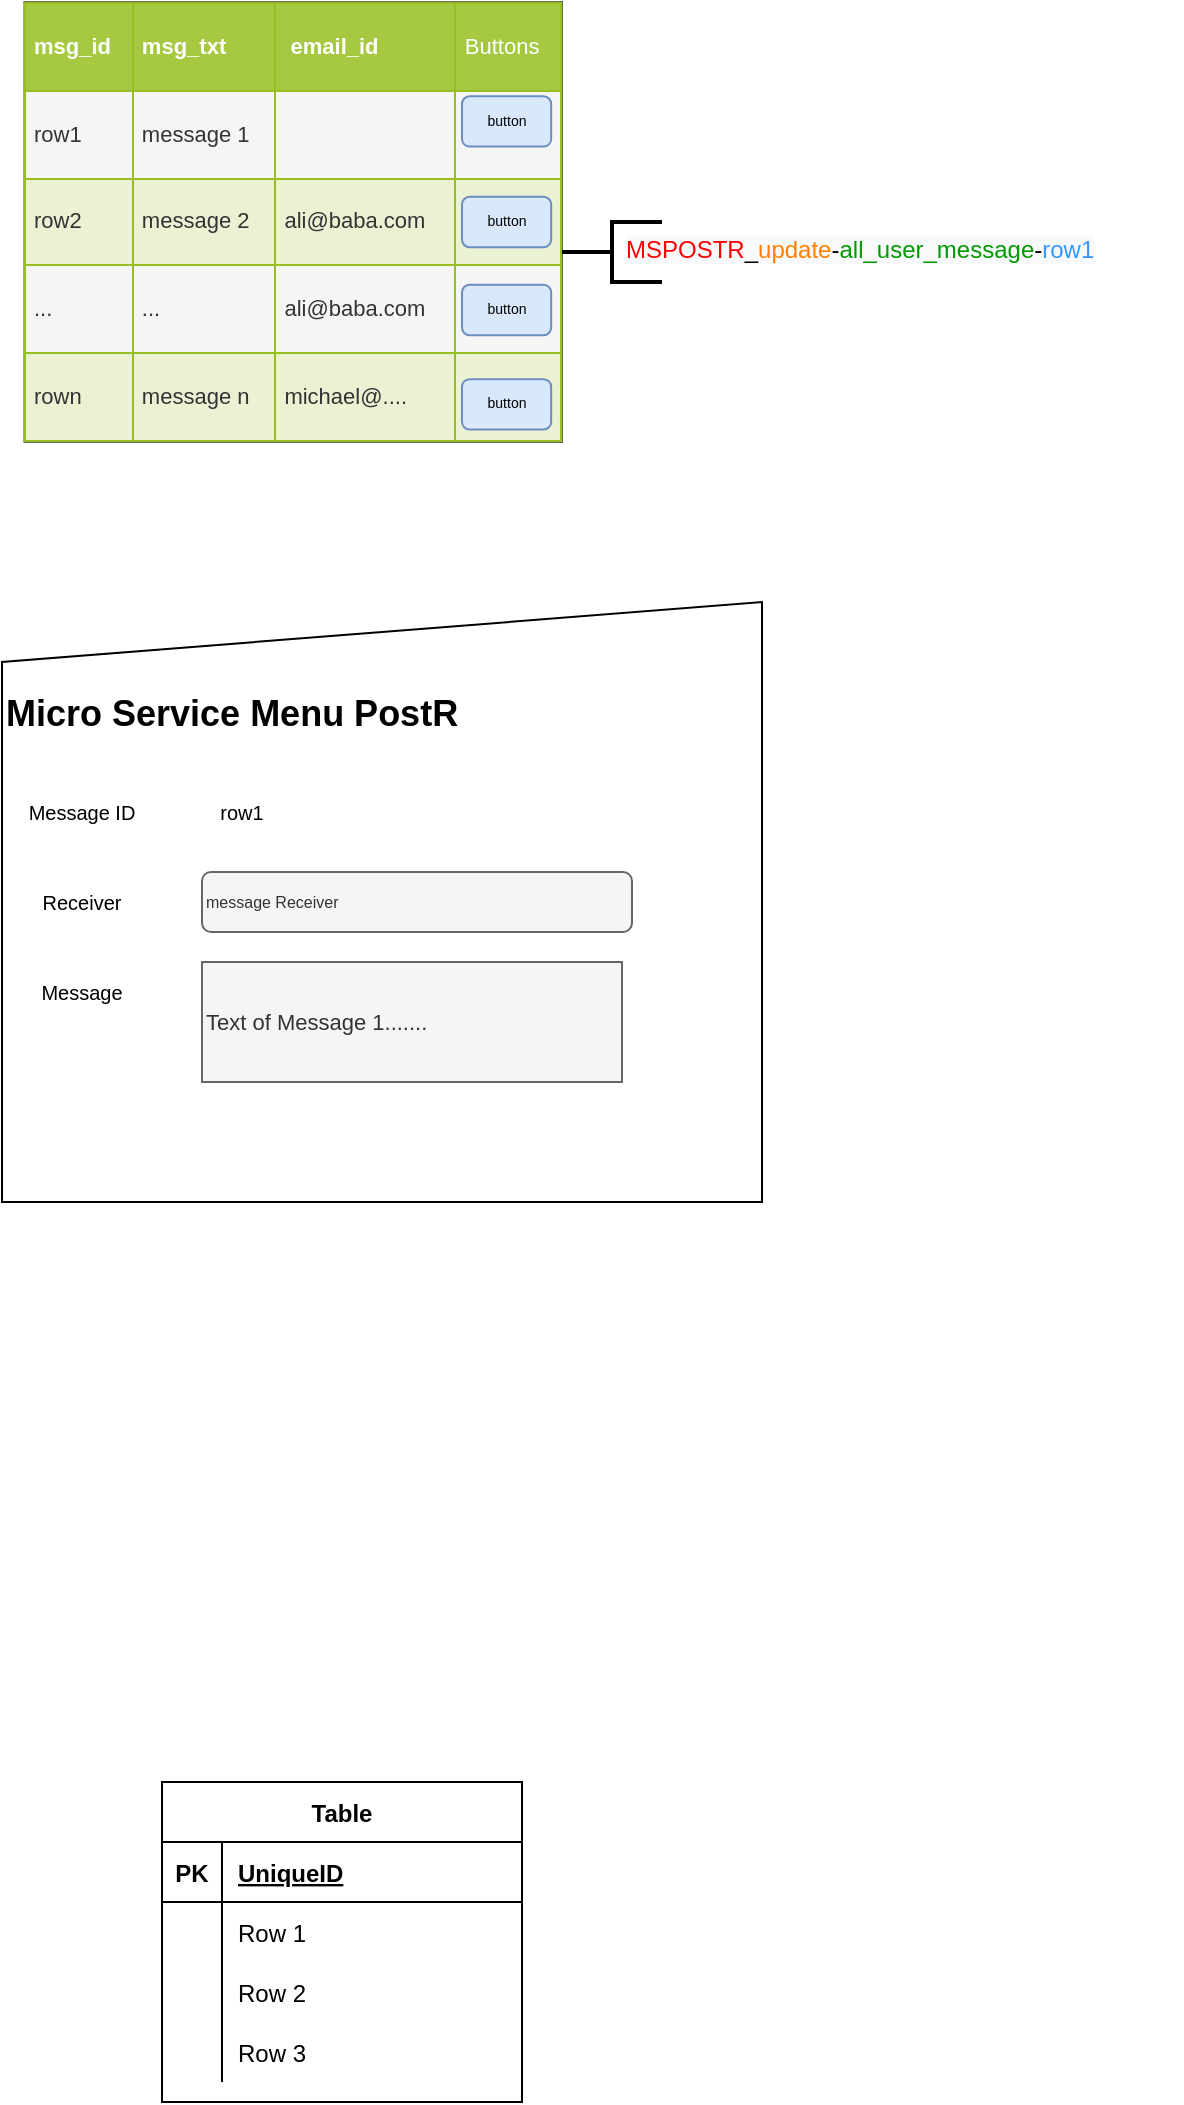 <mxfile version="20.1.1" type="github">
  <diagram id="bF258GAc_PBjeF9Ll8Ez" name="Page-1">
    <mxGraphModel dx="827" dy="1641" grid="1" gridSize="10" guides="1" tooltips="1" connect="1" arrows="1" fold="1" page="1" pageScale="1" pageWidth="850" pageHeight="1100" math="0" shadow="0">
      <root>
        <mxCell id="0" />
        <mxCell id="1" parent="0" />
        <mxCell id="5jBcee0p2n8Mi4Q1_lTi-1" value="Table" style="shape=table;startSize=30;container=1;collapsible=1;childLayout=tableLayout;fixedRows=1;rowLines=0;fontStyle=1;align=center;resizeLast=1;" vertex="1" parent="1">
          <mxGeometry x="360" y="820" width="180" height="160" as="geometry" />
        </mxCell>
        <mxCell id="5jBcee0p2n8Mi4Q1_lTi-2" value="" style="shape=tableRow;horizontal=0;startSize=0;swimlaneHead=0;swimlaneBody=0;fillColor=none;collapsible=0;dropTarget=0;points=[[0,0.5],[1,0.5]];portConstraint=eastwest;top=0;left=0;right=0;bottom=1;" vertex="1" parent="5jBcee0p2n8Mi4Q1_lTi-1">
          <mxGeometry y="30" width="180" height="30" as="geometry" />
        </mxCell>
        <mxCell id="5jBcee0p2n8Mi4Q1_lTi-3" value="PK" style="shape=partialRectangle;connectable=0;fillColor=none;top=0;left=0;bottom=0;right=0;fontStyle=1;overflow=hidden;" vertex="1" parent="5jBcee0p2n8Mi4Q1_lTi-2">
          <mxGeometry width="30" height="30" as="geometry">
            <mxRectangle width="30" height="30" as="alternateBounds" />
          </mxGeometry>
        </mxCell>
        <mxCell id="5jBcee0p2n8Mi4Q1_lTi-4" value="UniqueID" style="shape=partialRectangle;connectable=0;fillColor=none;top=0;left=0;bottom=0;right=0;align=left;spacingLeft=6;fontStyle=5;overflow=hidden;" vertex="1" parent="5jBcee0p2n8Mi4Q1_lTi-2">
          <mxGeometry x="30" width="150" height="30" as="geometry">
            <mxRectangle width="150" height="30" as="alternateBounds" />
          </mxGeometry>
        </mxCell>
        <mxCell id="5jBcee0p2n8Mi4Q1_lTi-5" value="" style="shape=tableRow;horizontal=0;startSize=0;swimlaneHead=0;swimlaneBody=0;fillColor=none;collapsible=0;dropTarget=0;points=[[0,0.5],[1,0.5]];portConstraint=eastwest;top=0;left=0;right=0;bottom=0;" vertex="1" parent="5jBcee0p2n8Mi4Q1_lTi-1">
          <mxGeometry y="60" width="180" height="30" as="geometry" />
        </mxCell>
        <mxCell id="5jBcee0p2n8Mi4Q1_lTi-6" value="" style="shape=partialRectangle;connectable=0;fillColor=none;top=0;left=0;bottom=0;right=0;editable=1;overflow=hidden;" vertex="1" parent="5jBcee0p2n8Mi4Q1_lTi-5">
          <mxGeometry width="30" height="30" as="geometry">
            <mxRectangle width="30" height="30" as="alternateBounds" />
          </mxGeometry>
        </mxCell>
        <mxCell id="5jBcee0p2n8Mi4Q1_lTi-7" value="Row 1" style="shape=partialRectangle;connectable=0;fillColor=none;top=0;left=0;bottom=0;right=0;align=left;spacingLeft=6;overflow=hidden;" vertex="1" parent="5jBcee0p2n8Mi4Q1_lTi-5">
          <mxGeometry x="30" width="150" height="30" as="geometry">
            <mxRectangle width="150" height="30" as="alternateBounds" />
          </mxGeometry>
        </mxCell>
        <mxCell id="5jBcee0p2n8Mi4Q1_lTi-8" value="" style="shape=tableRow;horizontal=0;startSize=0;swimlaneHead=0;swimlaneBody=0;fillColor=none;collapsible=0;dropTarget=0;points=[[0,0.5],[1,0.5]];portConstraint=eastwest;top=0;left=0;right=0;bottom=0;" vertex="1" parent="5jBcee0p2n8Mi4Q1_lTi-1">
          <mxGeometry y="90" width="180" height="30" as="geometry" />
        </mxCell>
        <mxCell id="5jBcee0p2n8Mi4Q1_lTi-9" value="" style="shape=partialRectangle;connectable=0;fillColor=none;top=0;left=0;bottom=0;right=0;editable=1;overflow=hidden;" vertex="1" parent="5jBcee0p2n8Mi4Q1_lTi-8">
          <mxGeometry width="30" height="30" as="geometry">
            <mxRectangle width="30" height="30" as="alternateBounds" />
          </mxGeometry>
        </mxCell>
        <mxCell id="5jBcee0p2n8Mi4Q1_lTi-10" value="Row 2" style="shape=partialRectangle;connectable=0;fillColor=none;top=0;left=0;bottom=0;right=0;align=left;spacingLeft=6;overflow=hidden;" vertex="1" parent="5jBcee0p2n8Mi4Q1_lTi-8">
          <mxGeometry x="30" width="150" height="30" as="geometry">
            <mxRectangle width="150" height="30" as="alternateBounds" />
          </mxGeometry>
        </mxCell>
        <mxCell id="5jBcee0p2n8Mi4Q1_lTi-11" value="" style="shape=tableRow;horizontal=0;startSize=0;swimlaneHead=0;swimlaneBody=0;fillColor=none;collapsible=0;dropTarget=0;points=[[0,0.5],[1,0.5]];portConstraint=eastwest;top=0;left=0;right=0;bottom=0;" vertex="1" parent="5jBcee0p2n8Mi4Q1_lTi-1">
          <mxGeometry y="120" width="180" height="30" as="geometry" />
        </mxCell>
        <mxCell id="5jBcee0p2n8Mi4Q1_lTi-12" value="" style="shape=partialRectangle;connectable=0;fillColor=none;top=0;left=0;bottom=0;right=0;editable=1;overflow=hidden;" vertex="1" parent="5jBcee0p2n8Mi4Q1_lTi-11">
          <mxGeometry width="30" height="30" as="geometry">
            <mxRectangle width="30" height="30" as="alternateBounds" />
          </mxGeometry>
        </mxCell>
        <mxCell id="5jBcee0p2n8Mi4Q1_lTi-13" value="Row 3" style="shape=partialRectangle;connectable=0;fillColor=none;top=0;left=0;bottom=0;right=0;align=left;spacingLeft=6;overflow=hidden;" vertex="1" parent="5jBcee0p2n8Mi4Q1_lTi-11">
          <mxGeometry x="30" width="150" height="30" as="geometry">
            <mxRectangle width="150" height="30" as="alternateBounds" />
          </mxGeometry>
        </mxCell>
        <mxCell id="5jBcee0p2n8Mi4Q1_lTi-16" value="&lt;span style=&quot;font-family: Helvetica; font-size: 12px; font-style: normal; font-variant-ligatures: normal; font-variant-caps: normal; font-weight: 400; letter-spacing: normal; orphans: 2; text-align: center; text-indent: 0px; text-transform: none; widows: 2; word-spacing: 0px; -webkit-text-stroke-width: 0px; background-color: rgb(248, 249, 250); text-decoration-thickness: initial; text-decoration-style: initial; text-decoration-color: initial; float: none; display: inline !important;&quot;&gt;&lt;font color=&quot;#ff0000&quot; style=&quot;font-size: 12px;&quot;&gt;MSPOSTR&lt;/font&gt;_&lt;font color=&quot;#ff8000&quot; style=&quot;font-size: 12px;&quot;&gt;update&lt;/font&gt;&lt;/span&gt;&lt;span style=&quot;color: rgb(0, 0, 0); font-family: Helvetica; font-size: 12px; font-style: normal; font-variant-ligatures: normal; font-variant-caps: normal; font-weight: 400; letter-spacing: normal; orphans: 2; text-align: center; text-indent: 0px; text-transform: none; widows: 2; word-spacing: 0px; -webkit-text-stroke-width: 0px; background-color: rgb(248, 249, 250); text-decoration-thickness: initial; text-decoration-style: initial; text-decoration-color: initial; float: none; display: inline !important;&quot;&gt;-&lt;/span&gt;&lt;span style=&quot;font-family: Helvetica; font-size: 12px; font-style: normal; font-variant-ligatures: normal; font-variant-caps: normal; font-weight: 400; letter-spacing: normal; orphans: 2; text-align: center; text-indent: 0px; text-transform: none; widows: 2; word-spacing: 0px; -webkit-text-stroke-width: 0px; background-color: rgb(248, 249, 250); text-decoration-thickness: initial; text-decoration-style: initial; text-decoration-color: initial; float: none; display: inline !important;&quot;&gt;&lt;font color=&quot;#009900&quot; style=&quot;font-size: 12px;&quot;&gt;all_user_message&lt;/font&gt;&lt;/span&gt;&lt;span style=&quot;color: rgb(0, 0, 0); font-family: Helvetica; font-size: 12px; font-style: normal; font-variant-ligatures: normal; font-variant-caps: normal; font-weight: 400; letter-spacing: normal; orphans: 2; text-align: center; text-indent: 0px; text-transform: none; widows: 2; word-spacing: 0px; -webkit-text-stroke-width: 0px; background-color: rgb(248, 249, 250); text-decoration-thickness: initial; text-decoration-style: initial; text-decoration-color: initial; float: none; display: inline !important;&quot;&gt;-&lt;/span&gt;&lt;span style=&quot;font-family: Helvetica; font-size: 12px; font-style: normal; font-variant-ligatures: normal; font-variant-caps: normal; font-weight: 400; letter-spacing: normal; orphans: 2; text-align: center; text-indent: 0px; text-transform: none; widows: 2; word-spacing: 0px; -webkit-text-stroke-width: 0px; background-color: rgb(248, 249, 250); text-decoration-thickness: initial; text-decoration-style: initial; text-decoration-color: initial; float: none; display: inline !important;&quot;&gt;&lt;font color=&quot;#3399ff&quot; style=&quot;font-size: 12px;&quot;&gt;row1&lt;/font&gt;&lt;/span&gt;" style="text;whiteSpace=wrap;html=1;fontSize=12;" vertex="1" parent="1">
          <mxGeometry x="590" y="40" width="280" height="30" as="geometry" />
        </mxCell>
        <mxCell id="5jBcee0p2n8Mi4Q1_lTi-29" value="" style="group" vertex="1" connectable="0" parent="1">
          <mxGeometry x="320" y="-70" width="240" height="220" as="geometry" />
        </mxCell>
        <mxCell id="5jBcee0p2n8Mi4Q1_lTi-14" value="&lt;table border=&quot;1&quot; width=&quot;100%&quot; height=&quot;100%&quot; cellpadding=&quot;4&quot; style=&quot;width: 100%; height: 100%; border-collapse: collapse; font-size: 11px;&quot;&gt;&lt;tbody style=&quot;&quot;&gt;&lt;tr style=&quot;background-color:#A7C942;color:#ffffff;border:1px solid #98bf21;&quot;&gt;&lt;th align=&quot;left&quot;&gt;msg_id&lt;/th&gt;&lt;th align=&quot;left&quot;&gt;msg_txt&lt;/th&gt;&lt;th align=&quot;left&quot;&gt;&amp;nbsp;email_id&lt;/th&gt;&lt;td&gt;Buttons&lt;/td&gt;&lt;/tr&gt;&lt;tr style=&quot;border:1px solid #98bf21;&quot;&gt;&lt;td&gt;row1&lt;/td&gt;&lt;td&gt;message 1&lt;/td&gt;&lt;td&gt;&lt;font face=&quot;monospace&quot; color=&quot;rgba(0, 0, 0, 0)&quot;&gt;&lt;span style=&quot;font-size: 0px;&quot;&gt;nnjjihliuh&lt;/span&gt;&lt;/font&gt;&lt;/td&gt;&lt;td&gt;&lt;br&gt;&lt;/td&gt;&lt;/tr&gt;&lt;tr style=&quot;background-color:#EAF2D3;border:1px solid #98bf21;&quot;&gt;&lt;td&gt;row2&lt;/td&gt;&lt;td&gt;message 2&lt;/td&gt;&lt;td&gt;ali@baba.com&lt;/td&gt;&lt;td&gt;&lt;br&gt;&lt;/td&gt;&lt;/tr&gt;&lt;tr style=&quot;border:1px solid #98bf21;&quot;&gt;&lt;td&gt;...&lt;/td&gt;&lt;td&gt;...&amp;nbsp;&lt;/td&gt;&lt;td&gt;ali@baba.com&lt;/td&gt;&lt;td&gt;&lt;br&gt;&lt;/td&gt;&lt;/tr&gt;&lt;tr style=&quot;background-color:#EAF2D3;border:1px solid #98bf21;&quot;&gt;&lt;td&gt;rown&lt;/td&gt;&lt;td&gt;message n&lt;/td&gt;&lt;td&gt;michael@....&lt;/td&gt;&lt;td&gt;&lt;br&gt;&lt;/td&gt;&lt;/tr&gt;&lt;/tbody&gt;&lt;/table&gt;" style="text;html=1;overflow=fill;rounded=0;fillColor=#f5f5f5;strokeColor=#666666;fontColor=#333333;" vertex="1" parent="5jBcee0p2n8Mi4Q1_lTi-29">
          <mxGeometry x="-28.8" width="268.8" height="220" as="geometry" />
        </mxCell>
        <mxCell id="5jBcee0p2n8Mi4Q1_lTi-25" value="button" style="rounded=1;whiteSpace=wrap;html=1;fontSize=7;fillColor=#dae8fc;strokeColor=#6c8ebf;" vertex="1" parent="5jBcee0p2n8Mi4Q1_lTi-29">
          <mxGeometry x="190" y="47.143" width="44.58" height="25.143" as="geometry" />
        </mxCell>
        <mxCell id="5jBcee0p2n8Mi4Q1_lTi-26" value="button" style="rounded=1;whiteSpace=wrap;html=1;fontSize=7;fillColor=#dae8fc;strokeColor=#6c8ebf;" vertex="1" parent="5jBcee0p2n8Mi4Q1_lTi-29">
          <mxGeometry x="190" y="97.429" width="44.58" height="25.143" as="geometry" />
        </mxCell>
        <mxCell id="5jBcee0p2n8Mi4Q1_lTi-27" value="button" style="rounded=1;whiteSpace=wrap;html=1;fontSize=7;fillColor=#dae8fc;strokeColor=#6c8ebf;" vertex="1" parent="5jBcee0p2n8Mi4Q1_lTi-29">
          <mxGeometry x="190" y="141.429" width="44.58" height="25.143" as="geometry" />
        </mxCell>
        <mxCell id="5jBcee0p2n8Mi4Q1_lTi-28" value="button" style="rounded=1;whiteSpace=wrap;html=1;fontSize=7;fillColor=#dae8fc;strokeColor=#6c8ebf;" vertex="1" parent="5jBcee0p2n8Mi4Q1_lTi-29">
          <mxGeometry x="190" y="188.571" width="44.58" height="25.143" as="geometry" />
        </mxCell>
        <mxCell id="5jBcee0p2n8Mi4Q1_lTi-30" value="" style="strokeWidth=2;html=1;shape=mxgraph.flowchart.annotation_2;align=left;labelPosition=right;pointerEvents=1;fontSize=7;" vertex="1" parent="1">
          <mxGeometry x="560" y="40" width="50" height="30" as="geometry" />
        </mxCell>
        <mxCell id="5jBcee0p2n8Mi4Q1_lTi-31" value="&lt;h2&gt;&lt;font color=&quot;#000000&quot;&gt;Micro Service Menu PostR&lt;/font&gt;&lt;/h2&gt;&lt;div&gt;&lt;font color=&quot;#000000&quot;&gt;&lt;br&gt;&lt;/font&gt;&lt;/div&gt;&lt;div&gt;&lt;font color=&quot;#000000&quot;&gt;&lt;br&gt;&lt;/font&gt;&lt;/div&gt;&lt;div&gt;&lt;font color=&quot;#000000&quot;&gt;&lt;br&gt;&lt;/font&gt;&lt;/div&gt;&lt;div&gt;&lt;font color=&quot;#000000&quot;&gt;&lt;br&gt;&lt;/font&gt;&lt;/div&gt;&lt;div&gt;&lt;font color=&quot;#000000&quot;&gt;&lt;br&gt;&lt;/font&gt;&lt;/div&gt;&lt;div&gt;&lt;font color=&quot;#000000&quot;&gt;&lt;br&gt;&lt;/font&gt;&lt;/div&gt;&lt;div&gt;&lt;font color=&quot;#000000&quot;&gt;&lt;br&gt;&lt;/font&gt;&lt;/div&gt;&lt;div&gt;&lt;font color=&quot;#000000&quot;&gt;&lt;br&gt;&lt;/font&gt;&lt;/div&gt;&lt;div&gt;&lt;font color=&quot;#000000&quot;&gt;&lt;br&gt;&lt;/font&gt;&lt;/div&gt;&lt;div&gt;&lt;font color=&quot;#000000&quot;&gt;&lt;br&gt;&lt;/font&gt;&lt;/div&gt;&lt;div&gt;&lt;font color=&quot;#000000&quot;&gt;&lt;br&gt;&lt;/font&gt;&lt;/div&gt;&lt;div&gt;&lt;font color=&quot;#000000&quot;&gt;&lt;br&gt;&lt;/font&gt;&lt;/div&gt;&lt;div&gt;&lt;font color=&quot;#000000&quot;&gt;&lt;br&gt;&lt;/font&gt;&lt;/div&gt;" style="shape=manualInput;whiteSpace=wrap;html=1;fontSize=12;fontColor=#009900;align=left;" vertex="1" parent="1">
          <mxGeometry x="280" y="230" width="380" height="300" as="geometry" />
        </mxCell>
        <mxCell id="5jBcee0p2n8Mi4Q1_lTi-36" value="message Receiver" style="rounded=1;whiteSpace=wrap;html=1;labelBackgroundColor=none;fontSize=8;fontColor=#333333;fillColor=#f5f5f5;strokeColor=#666666;align=left;" vertex="1" parent="1">
          <mxGeometry x="380" y="365" width="215" height="30" as="geometry" />
        </mxCell>
        <mxCell id="5jBcee0p2n8Mi4Q1_lTi-38" value="Text of Message 1......." style="rounded=0;whiteSpace=wrap;html=1;labelBackgroundColor=none;fontSize=11;fontColor=#333333;fillColor=#f5f5f5;strokeColor=#666666;align=left;" vertex="1" parent="1">
          <mxGeometry x="380" y="410" width="210" height="60" as="geometry" />
        </mxCell>
        <mxCell id="5jBcee0p2n8Mi4Q1_lTi-39" value="row1" style="text;html=1;strokeColor=none;fillColor=none;align=center;verticalAlign=middle;whiteSpace=wrap;rounded=0;labelBackgroundColor=none;fontSize=10;fontColor=#000000;" vertex="1" parent="1">
          <mxGeometry x="370" y="320" width="60" height="30" as="geometry" />
        </mxCell>
        <mxCell id="5jBcee0p2n8Mi4Q1_lTi-40" value="Message ID" style="text;html=1;strokeColor=none;fillColor=none;align=center;verticalAlign=middle;whiteSpace=wrap;rounded=0;labelBackgroundColor=none;fontSize=10;fontColor=#000000;" vertex="1" parent="1">
          <mxGeometry x="290" y="320" width="60" height="30" as="geometry" />
        </mxCell>
        <mxCell id="5jBcee0p2n8Mi4Q1_lTi-41" value="Receiver" style="text;html=1;strokeColor=none;fillColor=none;align=center;verticalAlign=middle;whiteSpace=wrap;rounded=0;labelBackgroundColor=none;fontSize=10;fontColor=#000000;" vertex="1" parent="1">
          <mxGeometry x="290" y="365" width="60" height="30" as="geometry" />
        </mxCell>
        <mxCell id="5jBcee0p2n8Mi4Q1_lTi-42" value="Message" style="text;html=1;strokeColor=none;fillColor=none;align=center;verticalAlign=middle;whiteSpace=wrap;rounded=0;labelBackgroundColor=none;fontSize=10;fontColor=#000000;" vertex="1" parent="1">
          <mxGeometry x="290" y="410" width="60" height="30" as="geometry" />
        </mxCell>
      </root>
    </mxGraphModel>
  </diagram>
</mxfile>
